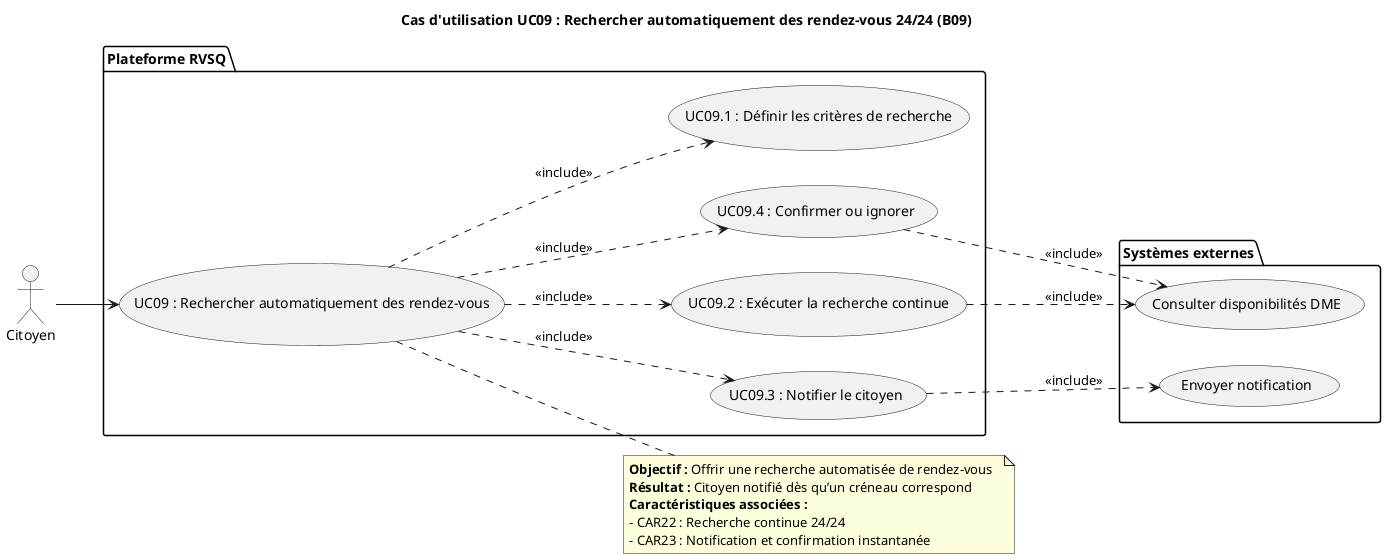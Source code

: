 @startuml UC09_Recherche_Automatique_RDV
!define RECTANGLE class
title Cas d'utilisation UC09 : Rechercher automatiquement des rendez-vous 24/24 (B09)

left to right direction

actor "Citoyen" as citoyen

package "Plateforme RVSQ" {
  usecase "UC09 : Rechercher automatiquement des rendez-vous" as UC09
  usecase "UC09.1 : Définir les critères de recherche" as UC09_1
  usecase "UC09.2 : Exécuter la recherche continue" as UC09_2
  usecase "UC09.3 : Notifier le citoyen" as UC09_3
  usecase "UC09.4 : Confirmer ou ignorer" as UC09_4
}

package "Systèmes externes" {
  usecase "Consulter disponibilités DME" as dme
  usecase "Envoyer notification" as notif
}

citoyen --> UC09

UC09 ..> UC09_1 : <<include>>
UC09 ..> UC09_2 : <<include>>
UC09 ..> UC09_3 : <<include>>
UC09 ..> UC09_4 : <<include>>

UC09_2 ..> dme : <<include>>
UC09_3 ..> notif : <<include>>
UC09_4 ..> dme : <<include>>

note right of UC09
**Objectif :** Offrir une recherche automatisée de rendez-vous  
**Résultat :** Citoyen notifié dès qu’un créneau correspond  
**Caractéristiques associées :**  
- CAR22 : Recherche continue 24/24  
- CAR23 : Notification et confirmation instantanée  
end note
@enduml